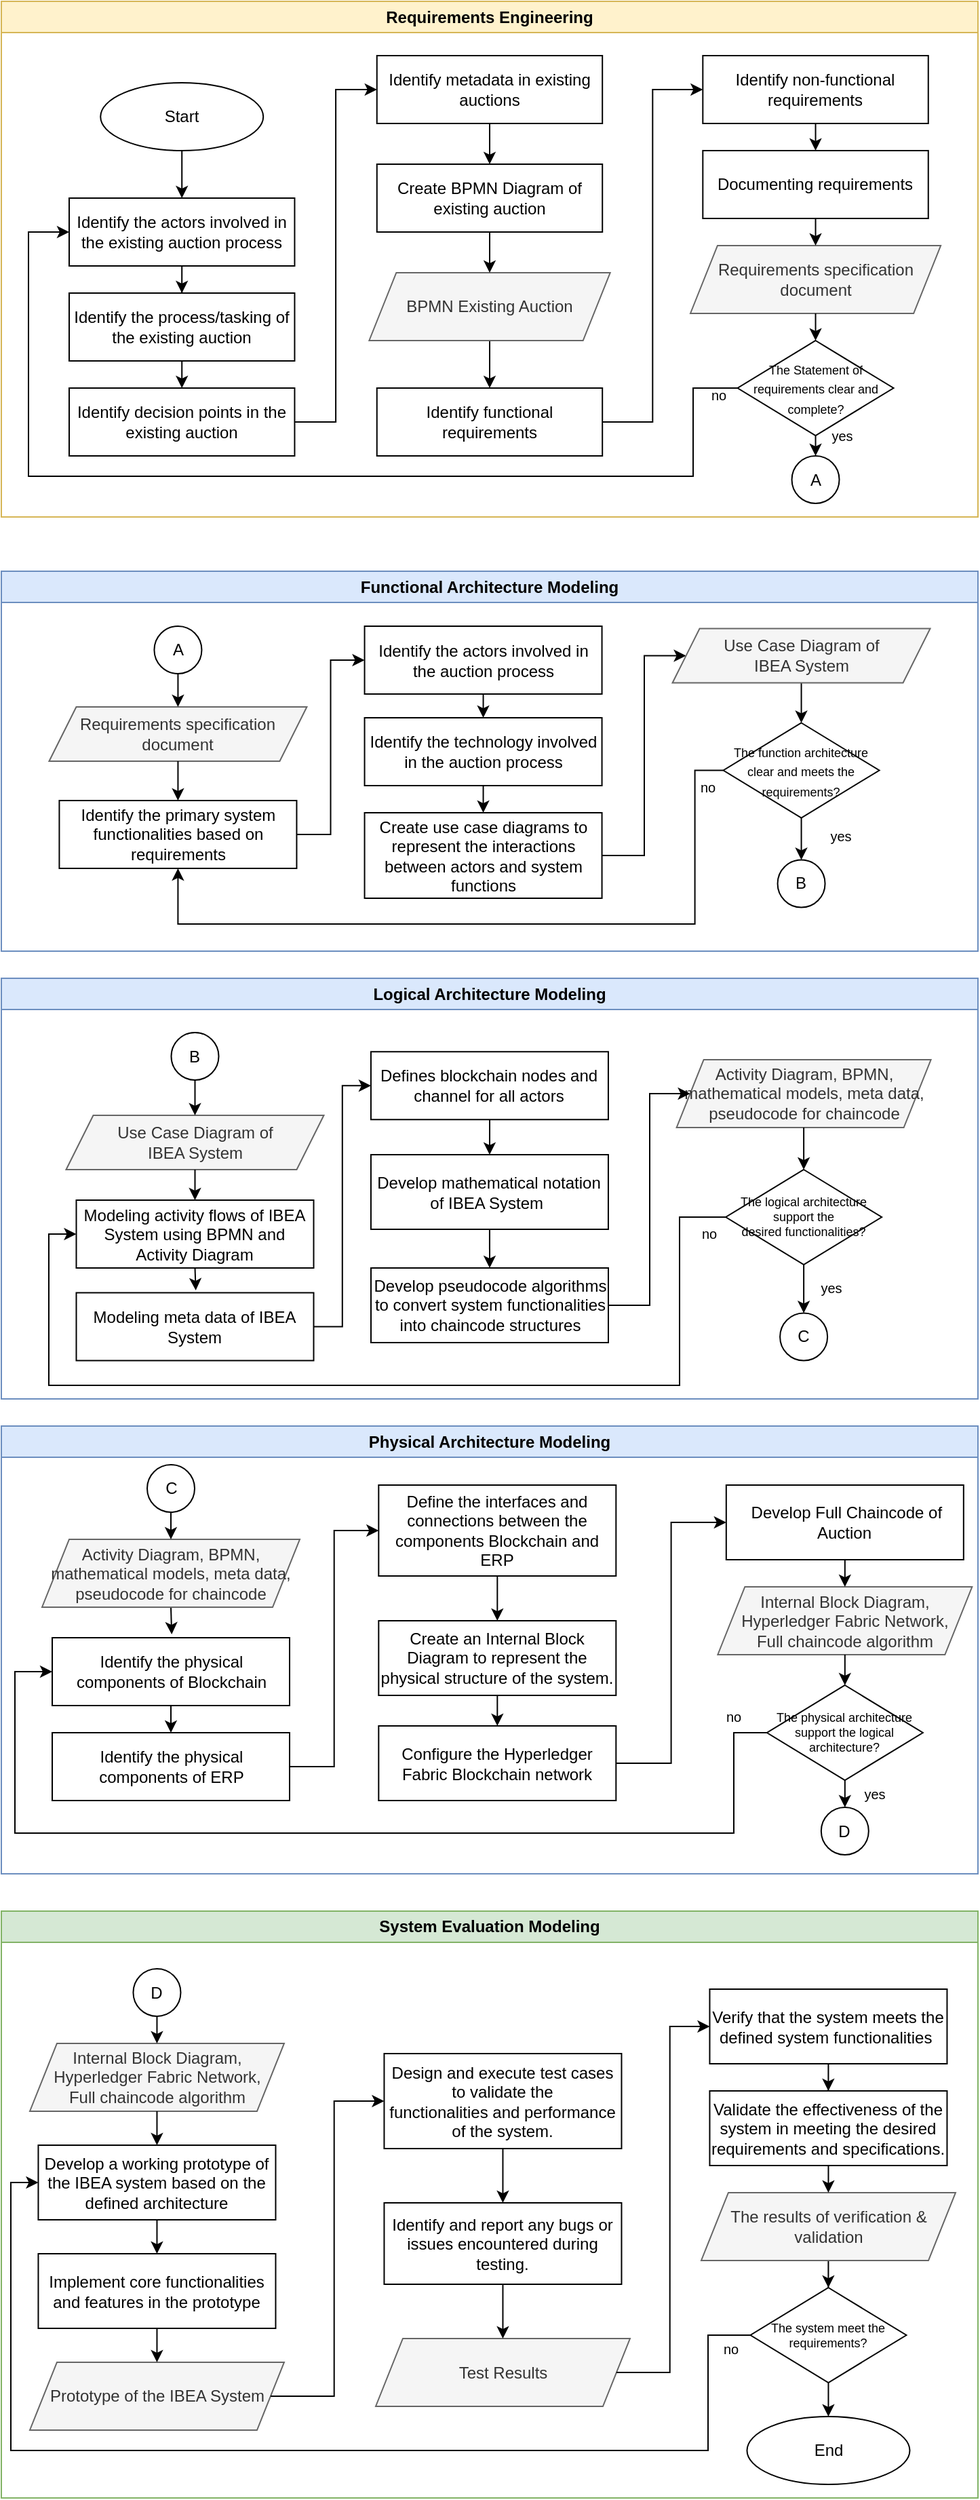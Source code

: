 <mxfile version="21.5.2" type="github">
  <diagram id="9HLhW9o5Pn7bnSsW2eLf" name="Page-1">
    <mxGraphModel dx="1235" dy="733" grid="1" gridSize="10" guides="1" tooltips="1" connect="1" arrows="1" fold="1" page="1" pageScale="1" pageWidth="850" pageHeight="1100" math="0" shadow="0">
      <root>
        <mxCell id="0" />
        <mxCell id="1" parent="0" />
        <mxCell id="Ch7uVPKcHcK4L7EG8idV-31" value="Functional Architecture Modeling" style="swimlane;whiteSpace=wrap;html=1;fillColor=#dae8fc;strokeColor=#6c8ebf;" parent="1" vertex="1">
          <mxGeometry x="330" y="500" width="720" height="280" as="geometry" />
        </mxCell>
        <mxCell id="Ch7uVPKcHcK4L7EG8idV-63" style="edgeStyle=elbowEdgeStyle;rounded=0;orthogonalLoop=1;jettySize=auto;html=1;exitX=1;exitY=0.5;exitDx=0;exitDy=0;entryX=0;entryY=0.5;entryDx=0;entryDy=0;" parent="Ch7uVPKcHcK4L7EG8idV-31" source="fIBdzFH7qDZZ9BTydfWF-40" target="fIBdzFH7qDZZ9BTydfWF-50" edge="1">
          <mxGeometry relative="1" as="geometry" />
        </mxCell>
        <mxCell id="fIBdzFH7qDZZ9BTydfWF-40" value="Create use case diagrams to represent the interactions between actors and system functions" style="rounded=0;whiteSpace=wrap;html=1;" parent="Ch7uVPKcHcK4L7EG8idV-31" vertex="1">
          <mxGeometry x="267.78" y="178" width="175" height="63" as="geometry" />
        </mxCell>
        <mxCell id="fIBdzFH7qDZZ9BTydfWF-42" value="A" style="ellipse;whiteSpace=wrap;html=1;aspect=fixed;" parent="Ch7uVPKcHcK4L7EG8idV-31" vertex="1">
          <mxGeometry x="112.72" y="40.5" width="35" height="35" as="geometry" />
        </mxCell>
        <mxCell id="fIBdzFH7qDZZ9BTydfWF-44" value="&lt;div&gt;Requirements specification document&lt;br&gt;&lt;/div&gt;" style="shape=parallelogram;perimeter=parallelogramPerimeter;whiteSpace=wrap;html=1;fixedSize=1;fillColor=#f5f5f5;fontColor=#333333;strokeColor=#666666;" parent="Ch7uVPKcHcK4L7EG8idV-31" vertex="1">
          <mxGeometry x="35.22" y="100" width="190" height="40" as="geometry" />
        </mxCell>
        <mxCell id="fIBdzFH7qDZZ9BTydfWF-41" style="edgeStyle=orthogonalEdgeStyle;rounded=0;orthogonalLoop=1;jettySize=auto;html=1;exitX=0.5;exitY=1;exitDx=0;exitDy=0;entryX=0.5;entryY=0;entryDx=0;entryDy=0;" parent="Ch7uVPKcHcK4L7EG8idV-31" source="fIBdzFH7qDZZ9BTydfWF-42" target="fIBdzFH7qDZZ9BTydfWF-44" edge="1">
          <mxGeometry relative="1" as="geometry" />
        </mxCell>
        <mxCell id="Ch7uVPKcHcK4L7EG8idV-59" style="edgeStyle=orthogonalEdgeStyle;rounded=0;orthogonalLoop=1;jettySize=auto;html=1;exitX=1;exitY=0.5;exitDx=0;exitDy=0;entryX=0;entryY=0.5;entryDx=0;entryDy=0;" parent="Ch7uVPKcHcK4L7EG8idV-31" source="fIBdzFH7qDZZ9BTydfWF-46" target="fIBdzFH7qDZZ9BTydfWF-61" edge="1">
          <mxGeometry relative="1" as="geometry" />
        </mxCell>
        <mxCell id="fIBdzFH7qDZZ9BTydfWF-46" value="Identify the primary system functionalities based on requirements" style="rounded=0;whiteSpace=wrap;html=1;" parent="Ch7uVPKcHcK4L7EG8idV-31" vertex="1">
          <mxGeometry x="42.72" y="169" width="175" height="50" as="geometry" />
        </mxCell>
        <mxCell id="fIBdzFH7qDZZ9BTydfWF-43" style="edgeStyle=orthogonalEdgeStyle;rounded=0;orthogonalLoop=1;jettySize=auto;html=1;exitX=0.5;exitY=1;exitDx=0;exitDy=0;entryX=0.5;entryY=0;entryDx=0;entryDy=0;" parent="Ch7uVPKcHcK4L7EG8idV-31" source="fIBdzFH7qDZZ9BTydfWF-44" target="fIBdzFH7qDZZ9BTydfWF-46" edge="1">
          <mxGeometry relative="1" as="geometry" />
        </mxCell>
        <mxCell id="Ch7uVPKcHcK4L7EG8idV-64" style="edgeStyle=orthogonalEdgeStyle;rounded=0;orthogonalLoop=1;jettySize=auto;html=1;exitX=0;exitY=0.5;exitDx=0;exitDy=0;entryX=0.5;entryY=1;entryDx=0;entryDy=0;" parent="Ch7uVPKcHcK4L7EG8idV-31" source="fIBdzFH7qDZZ9BTydfWF-48" target="fIBdzFH7qDZZ9BTydfWF-46" edge="1">
          <mxGeometry relative="1" as="geometry">
            <Array as="points">
              <mxPoint x="511.28" y="147" />
              <mxPoint x="511.28" y="260" />
              <mxPoint x="130.28" y="260" />
            </Array>
          </mxGeometry>
        </mxCell>
        <mxCell id="fIBdzFH7qDZZ9BTydfWF-48" value="&lt;font style=&quot;font-size: 9px;&quot;&gt;The function architecture&lt;br&gt;clear and meets the requirements?&lt;/font&gt;" style="rhombus;whiteSpace=wrap;html=1;" parent="Ch7uVPKcHcK4L7EG8idV-31" vertex="1">
          <mxGeometry x="532.28" y="111.75" width="115" height="70" as="geometry" />
        </mxCell>
        <mxCell id="fIBdzFH7qDZZ9BTydfWF-73" style="edgeStyle=orthogonalEdgeStyle;rounded=0;orthogonalLoop=1;jettySize=auto;html=1;exitX=0.5;exitY=1;exitDx=0;exitDy=0;entryX=0.5;entryY=0;entryDx=0;entryDy=0;" parent="Ch7uVPKcHcK4L7EG8idV-31" source="fIBdzFH7qDZZ9BTydfWF-50" target="fIBdzFH7qDZZ9BTydfWF-48" edge="1">
          <mxGeometry relative="1" as="geometry" />
        </mxCell>
        <mxCell id="fIBdzFH7qDZZ9BTydfWF-50" value="&lt;div&gt;Use Case Diagram of&lt;/div&gt;&lt;div&gt;IBEA System&lt;/div&gt;" style="shape=parallelogram;perimeter=parallelogramPerimeter;whiteSpace=wrap;html=1;fixedSize=1;fillColor=#f5f5f5;fontColor=#333333;strokeColor=#666666;" parent="Ch7uVPKcHcK4L7EG8idV-31" vertex="1">
          <mxGeometry x="494.78" y="42.25" width="190" height="40" as="geometry" />
        </mxCell>
        <mxCell id="fIBdzFH7qDZZ9BTydfWF-51" value="&lt;font style=&quot;font-size: 10px;&quot;&gt;yes&lt;/font&gt;" style="text;html=1;align=center;verticalAlign=middle;whiteSpace=wrap;rounded=0;" parent="Ch7uVPKcHcK4L7EG8idV-31" vertex="1">
          <mxGeometry x="607.28" y="185" width="23.5" height="20" as="geometry" />
        </mxCell>
        <mxCell id="fIBdzFH7qDZZ9BTydfWF-52" value="&lt;font style=&quot;font-size: 10px;&quot;&gt;no&lt;/font&gt;" style="text;html=1;align=center;verticalAlign=middle;whiteSpace=wrap;rounded=0;" parent="Ch7uVPKcHcK4L7EG8idV-31" vertex="1">
          <mxGeometry x="508.78" y="149" width="23.5" height="20" as="geometry" />
        </mxCell>
        <mxCell id="fIBdzFH7qDZZ9BTydfWF-61" value="Identify the actors involved in the auction process" style="rounded=0;whiteSpace=wrap;html=1;" parent="Ch7uVPKcHcK4L7EG8idV-31" vertex="1">
          <mxGeometry x="267.78" y="40.5" width="175" height="50" as="geometry" />
        </mxCell>
        <mxCell id="Ch7uVPKcHcK4L7EG8idV-60" style="edgeStyle=orthogonalEdgeStyle;rounded=0;orthogonalLoop=1;jettySize=auto;html=1;exitX=0.5;exitY=1;exitDx=0;exitDy=0;entryX=0.5;entryY=0;entryDx=0;entryDy=0;" parent="Ch7uVPKcHcK4L7EG8idV-31" source="fIBdzFH7qDZZ9BTydfWF-62" target="fIBdzFH7qDZZ9BTydfWF-40" edge="1">
          <mxGeometry relative="1" as="geometry" />
        </mxCell>
        <mxCell id="fIBdzFH7qDZZ9BTydfWF-62" value="Identify the technology involved in the auction process" style="rounded=0;whiteSpace=wrap;html=1;" parent="Ch7uVPKcHcK4L7EG8idV-31" vertex="1">
          <mxGeometry x="267.78" y="108" width="175" height="50" as="geometry" />
        </mxCell>
        <mxCell id="fIBdzFH7qDZZ9BTydfWF-69" style="edgeStyle=orthogonalEdgeStyle;rounded=0;orthogonalLoop=1;jettySize=auto;html=1;exitX=0.5;exitY=1;exitDx=0;exitDy=0;entryX=0.5;entryY=0;entryDx=0;entryDy=0;" parent="Ch7uVPKcHcK4L7EG8idV-31" source="fIBdzFH7qDZZ9BTydfWF-61" target="fIBdzFH7qDZZ9BTydfWF-62" edge="1">
          <mxGeometry relative="1" as="geometry" />
        </mxCell>
        <mxCell id="fIBdzFH7qDZZ9BTydfWF-104" value="B" style="ellipse;whiteSpace=wrap;html=1;aspect=fixed;" parent="Ch7uVPKcHcK4L7EG8idV-31" vertex="1">
          <mxGeometry x="572.28" y="212.75" width="35" height="35" as="geometry" />
        </mxCell>
        <mxCell id="fIBdzFH7qDZZ9BTydfWF-105" style="edgeStyle=orthogonalEdgeStyle;rounded=0;orthogonalLoop=1;jettySize=auto;html=1;exitX=0.5;exitY=1;exitDx=0;exitDy=0;entryX=0.5;entryY=0;entryDx=0;entryDy=0;" parent="Ch7uVPKcHcK4L7EG8idV-31" source="fIBdzFH7qDZZ9BTydfWF-48" target="fIBdzFH7qDZZ9BTydfWF-104" edge="1">
          <mxGeometry relative="1" as="geometry">
            <mxPoint x="590.203" y="202.0" as="targetPoint" />
          </mxGeometry>
        </mxCell>
        <mxCell id="Ch7uVPKcHcK4L7EG8idV-20" value="Requirements Engineering" style="swimlane;whiteSpace=wrap;html=1;fillColor=#fff2cc;strokeColor=#d6b656;" parent="1" vertex="1">
          <mxGeometry x="330" y="80" width="720" height="380" as="geometry" />
        </mxCell>
        <mxCell id="Ch7uVPKcHcK4L7EG8idV-159" style="edgeStyle=orthogonalEdgeStyle;rounded=0;orthogonalLoop=1;jettySize=auto;html=1;exitX=0.5;exitY=1;exitDx=0;exitDy=0;" parent="Ch7uVPKcHcK4L7EG8idV-20" source="Ch7uVPKcHcK4L7EG8idV-5" target="Ch7uVPKcHcK4L7EG8idV-7" edge="1">
          <mxGeometry relative="1" as="geometry" />
        </mxCell>
        <mxCell id="Ch7uVPKcHcK4L7EG8idV-5" value="Identify metadata in existing auctions" style="rounded=0;whiteSpace=wrap;html=1;labelBorderColor=none;" parent="Ch7uVPKcHcK4L7EG8idV-20" vertex="1">
          <mxGeometry x="276.88" y="40" width="166.22" height="50" as="geometry" />
        </mxCell>
        <mxCell id="Ch7uVPKcHcK4L7EG8idV-7" value="Create BPMN Diagram of existing auction" style="rounded=0;whiteSpace=wrap;html=1;labelBorderColor=none;" parent="Ch7uVPKcHcK4L7EG8idV-20" vertex="1">
          <mxGeometry x="276.89" y="120" width="166.22" height="50" as="geometry" />
        </mxCell>
        <mxCell id="Ch7uVPKcHcK4L7EG8idV-56" style="edgeStyle=orthogonalEdgeStyle;rounded=0;orthogonalLoop=1;jettySize=auto;html=1;exitX=0.5;exitY=1;exitDx=0;exitDy=0;entryX=0.5;entryY=0;entryDx=0;entryDy=0;" parent="Ch7uVPKcHcK4L7EG8idV-20" source="Ch7uVPKcHcK4L7EG8idV-8" target="Ch7uVPKcHcK4L7EG8idV-9" edge="1">
          <mxGeometry relative="1" as="geometry" />
        </mxCell>
        <mxCell id="Ch7uVPKcHcK4L7EG8idV-8" value="&lt;div&gt;BPMN Existing Auction&lt;/div&gt;" style="shape=parallelogram;perimeter=parallelogramPerimeter;whiteSpace=wrap;html=1;fixedSize=1;fillColor=#f5f5f5;fontColor=#333333;strokeColor=#666666;" parent="Ch7uVPKcHcK4L7EG8idV-20" vertex="1">
          <mxGeometry x="271.16" y="200" width="177.69" height="50" as="geometry" />
        </mxCell>
        <mxCell id="Ch7uVPKcHcK4L7EG8idV-25" style="edgeStyle=orthogonalEdgeStyle;rounded=0;orthogonalLoop=1;jettySize=auto;html=1;exitX=0.5;exitY=1;exitDx=0;exitDy=0;entryX=0.5;entryY=0;entryDx=0;entryDy=0;" parent="Ch7uVPKcHcK4L7EG8idV-20" source="Ch7uVPKcHcK4L7EG8idV-7" target="Ch7uVPKcHcK4L7EG8idV-8" edge="1">
          <mxGeometry relative="1" as="geometry" />
        </mxCell>
        <mxCell id="Ch7uVPKcHcK4L7EG8idV-69" style="edgeStyle=orthogonalEdgeStyle;rounded=0;orthogonalLoop=1;jettySize=auto;html=1;exitX=1;exitY=0.5;exitDx=0;exitDy=0;entryX=0;entryY=0.5;entryDx=0;entryDy=0;" parent="Ch7uVPKcHcK4L7EG8idV-20" source="Ch7uVPKcHcK4L7EG8idV-9" target="Ch7uVPKcHcK4L7EG8idV-10" edge="1">
          <mxGeometry relative="1" as="geometry" />
        </mxCell>
        <mxCell id="Ch7uVPKcHcK4L7EG8idV-9" value="Identify functional requirements" style="rounded=0;whiteSpace=wrap;html=1;labelBorderColor=none;" parent="Ch7uVPKcHcK4L7EG8idV-20" vertex="1">
          <mxGeometry x="276.88" y="285" width="166.22" height="50" as="geometry" />
        </mxCell>
        <mxCell id="Ch7uVPKcHcK4L7EG8idV-70" style="edgeStyle=orthogonalEdgeStyle;rounded=0;orthogonalLoop=1;jettySize=auto;html=1;exitX=0.5;exitY=1;exitDx=0;exitDy=0;entryX=0.5;entryY=0;entryDx=0;entryDy=0;" parent="Ch7uVPKcHcK4L7EG8idV-20" source="Ch7uVPKcHcK4L7EG8idV-10" target="Ch7uVPKcHcK4L7EG8idV-12" edge="1">
          <mxGeometry relative="1" as="geometry" />
        </mxCell>
        <mxCell id="Ch7uVPKcHcK4L7EG8idV-10" value="Identify non-functional requirements" style="rounded=0;whiteSpace=wrap;html=1;labelBorderColor=none;" parent="Ch7uVPKcHcK4L7EG8idV-20" vertex="1">
          <mxGeometry x="517.16" y="40" width="166.22" height="50" as="geometry" />
        </mxCell>
        <mxCell id="Ch7uVPKcHcK4L7EG8idV-12" value="Documenting requirements" style="rounded=0;whiteSpace=wrap;html=1;labelBorderColor=none;" parent="Ch7uVPKcHcK4L7EG8idV-20" vertex="1">
          <mxGeometry x="517.16" y="110" width="166.22" height="50" as="geometry" />
        </mxCell>
        <mxCell id="Ch7uVPKcHcK4L7EG8idV-16" value="A" style="ellipse;whiteSpace=wrap;html=1;aspect=fixed;rotation=0;" parent="Ch7uVPKcHcK4L7EG8idV-20" vertex="1">
          <mxGeometry x="582.77" y="335" width="35" height="35" as="geometry" />
        </mxCell>
        <mxCell id="Ch7uVPKcHcK4L7EG8idV-15" value="&lt;font style=&quot;font-size: 9px;&quot;&gt;The Statement of requirements clear and complete?&lt;/font&gt;" style="rhombus;whiteSpace=wrap;html=1;" parent="Ch7uVPKcHcK4L7EG8idV-20" vertex="1">
          <mxGeometry x="542.77" y="250" width="115" height="70" as="geometry" />
        </mxCell>
        <mxCell id="Ch7uVPKcHcK4L7EG8idV-14" style="edgeStyle=orthogonalEdgeStyle;rounded=0;orthogonalLoop=1;jettySize=auto;html=1;exitX=0.5;exitY=1;exitDx=0;exitDy=0;entryX=0.5;entryY=0;entryDx=0;entryDy=0;" parent="Ch7uVPKcHcK4L7EG8idV-20" source="Ch7uVPKcHcK4L7EG8idV-15" target="Ch7uVPKcHcK4L7EG8idV-16" edge="1">
          <mxGeometry relative="1" as="geometry" />
        </mxCell>
        <mxCell id="Ch7uVPKcHcK4L7EG8idV-11" value="Requirements specification document" style="shape=parallelogram;perimeter=parallelogramPerimeter;whiteSpace=wrap;html=1;fixedSize=1;fillColor=#f5f5f5;fontColor=#333333;strokeColor=#666666;" parent="Ch7uVPKcHcK4L7EG8idV-20" vertex="1">
          <mxGeometry x="507.98" y="180" width="184.58" height="50" as="geometry" />
        </mxCell>
        <mxCell id="Ch7uVPKcHcK4L7EG8idV-19" style="edgeStyle=orthogonalEdgeStyle;rounded=0;orthogonalLoop=1;jettySize=auto;html=1;exitX=0.5;exitY=1;exitDx=0;exitDy=0;entryX=0.5;entryY=0;entryDx=0;entryDy=0;" parent="Ch7uVPKcHcK4L7EG8idV-20" source="Ch7uVPKcHcK4L7EG8idV-11" target="Ch7uVPKcHcK4L7EG8idV-15" edge="1">
          <mxGeometry relative="1" as="geometry" />
        </mxCell>
        <mxCell id="Ch7uVPKcHcK4L7EG8idV-54" style="edgeStyle=orthogonalEdgeStyle;rounded=0;orthogonalLoop=1;jettySize=auto;html=1;exitX=0.5;exitY=1;exitDx=0;exitDy=0;entryX=0.5;entryY=0;entryDx=0;entryDy=0;" parent="Ch7uVPKcHcK4L7EG8idV-20" source="Ch7uVPKcHcK4L7EG8idV-12" target="Ch7uVPKcHcK4L7EG8idV-11" edge="1">
          <mxGeometry relative="1" as="geometry" />
        </mxCell>
        <mxCell id="Ch7uVPKcHcK4L7EG8idV-18" value="&lt;font style=&quot;font-size: 10px;&quot;&gt;no&lt;/font&gt;" style="text;html=1;align=center;verticalAlign=middle;whiteSpace=wrap;rounded=0;" parent="Ch7uVPKcHcK4L7EG8idV-20" vertex="1">
          <mxGeometry x="517.16" y="280" width="23.5" height="20" as="geometry" />
        </mxCell>
        <mxCell id="Ch7uVPKcHcK4L7EG8idV-17" value="&lt;font style=&quot;font-size: 10px;&quot;&gt;yes&lt;/font&gt;" style="text;html=1;align=center;verticalAlign=middle;whiteSpace=wrap;rounded=0;" parent="Ch7uVPKcHcK4L7EG8idV-20" vertex="1">
          <mxGeometry x="608.01" y="310" width="23.5" height="20" as="geometry" />
        </mxCell>
        <mxCell id="Ch7uVPKcHcK4L7EG8idV-2" value="Identify the actors involved in the existing auction process" style="rounded=0;whiteSpace=wrap;html=1;labelBorderColor=none;" parent="Ch7uVPKcHcK4L7EG8idV-20" vertex="1">
          <mxGeometry x="50" y="145" width="166.22" height="50" as="geometry" />
        </mxCell>
        <mxCell id="Ch7uVPKcHcK4L7EG8idV-30" style="edgeStyle=orthogonalEdgeStyle;rounded=0;orthogonalLoop=1;jettySize=auto;html=1;exitX=0;exitY=0.5;exitDx=0;exitDy=0;entryX=0;entryY=0.5;entryDx=0;entryDy=0;" parent="Ch7uVPKcHcK4L7EG8idV-20" source="Ch7uVPKcHcK4L7EG8idV-15" target="Ch7uVPKcHcK4L7EG8idV-2" edge="1">
          <mxGeometry relative="1" as="geometry">
            <Array as="points">
              <mxPoint x="510" y="285" />
              <mxPoint x="510" y="350" />
              <mxPoint x="20" y="350" />
              <mxPoint x="20" y="170" />
            </Array>
          </mxGeometry>
        </mxCell>
        <mxCell id="Ch7uVPKcHcK4L7EG8idV-3" value="Identify the process/tasking of the existing auction" style="rounded=0;whiteSpace=wrap;html=1;labelBorderColor=none;" parent="Ch7uVPKcHcK4L7EG8idV-20" vertex="1">
          <mxGeometry x="50" y="215" width="166.22" height="50" as="geometry" />
        </mxCell>
        <mxCell id="Ch7uVPKcHcK4L7EG8idV-21" style="edgeStyle=orthogonalEdgeStyle;rounded=0;orthogonalLoop=1;jettySize=auto;html=1;exitX=0.5;exitY=1;exitDx=0;exitDy=0;" parent="Ch7uVPKcHcK4L7EG8idV-20" source="Ch7uVPKcHcK4L7EG8idV-2" target="Ch7uVPKcHcK4L7EG8idV-3" edge="1">
          <mxGeometry relative="1" as="geometry" />
        </mxCell>
        <mxCell id="Ch7uVPKcHcK4L7EG8idV-71" style="edgeStyle=orthogonalEdgeStyle;rounded=0;orthogonalLoop=1;jettySize=auto;html=1;exitX=1;exitY=0.5;exitDx=0;exitDy=0;entryX=0;entryY=0.5;entryDx=0;entryDy=0;" parent="Ch7uVPKcHcK4L7EG8idV-20" source="Ch7uVPKcHcK4L7EG8idV-4" target="Ch7uVPKcHcK4L7EG8idV-5" edge="1">
          <mxGeometry relative="1" as="geometry" />
        </mxCell>
        <mxCell id="Ch7uVPKcHcK4L7EG8idV-4" value="Identify decision points in the existing auction" style="rounded=0;whiteSpace=wrap;html=1;labelBorderColor=none;" parent="Ch7uVPKcHcK4L7EG8idV-20" vertex="1">
          <mxGeometry x="50" y="285" width="166.22" height="50" as="geometry" />
        </mxCell>
        <mxCell id="Ch7uVPKcHcK4L7EG8idV-22" style="edgeStyle=orthogonalEdgeStyle;rounded=0;orthogonalLoop=1;jettySize=auto;html=1;exitX=0.5;exitY=1;exitDx=0;exitDy=0;entryX=0.5;entryY=0;entryDx=0;entryDy=0;" parent="Ch7uVPKcHcK4L7EG8idV-20" source="Ch7uVPKcHcK4L7EG8idV-3" target="Ch7uVPKcHcK4L7EG8idV-4" edge="1">
          <mxGeometry relative="1" as="geometry" />
        </mxCell>
        <mxCell id="Ch7uVPKcHcK4L7EG8idV-66" style="edgeStyle=orthogonalEdgeStyle;rounded=0;orthogonalLoop=1;jettySize=auto;html=1;exitX=0.5;exitY=1;exitDx=0;exitDy=0;entryX=0.5;entryY=0;entryDx=0;entryDy=0;" parent="Ch7uVPKcHcK4L7EG8idV-20" source="Ch7uVPKcHcK4L7EG8idV-1" target="Ch7uVPKcHcK4L7EG8idV-2" edge="1">
          <mxGeometry relative="1" as="geometry" />
        </mxCell>
        <mxCell id="Ch7uVPKcHcK4L7EG8idV-1" value="Start" style="ellipse;whiteSpace=wrap;html=1;" parent="Ch7uVPKcHcK4L7EG8idV-20" vertex="1">
          <mxGeometry x="73.11" y="60" width="120" height="50" as="geometry" />
        </mxCell>
        <mxCell id="Ch7uVPKcHcK4L7EG8idV-143" value="Logical Architecture Modeling" style="swimlane;whiteSpace=wrap;html=1;fillColor=#dae8fc;strokeColor=#6c8ebf;" parent="1" vertex="1">
          <mxGeometry x="330" y="800" width="720" height="310" as="geometry">
            <mxRectangle x="330" y="800" width="210" height="30" as="alternateBounds" />
          </mxGeometry>
        </mxCell>
        <mxCell id="fIBdzFH7qDZZ9BTydfWF-77" value="Activity Diagram, BPMN, mathematical models, meta data,&lt;br&gt;pseudocode for chaincode" style="shape=parallelogram;perimeter=parallelogramPerimeter;whiteSpace=wrap;html=1;fixedSize=1;fillColor=#f5f5f5;fontColor=#333333;strokeColor=#666666;" parent="Ch7uVPKcHcK4L7EG8idV-143" vertex="1">
          <mxGeometry x="497.81" y="60.0" width="187.5" height="50" as="geometry" />
        </mxCell>
        <mxCell id="fIBdzFH7qDZZ9BTydfWF-79" value="&lt;div style=&quot;border-color: var(--border-color);&quot;&gt;Use Case Diagram of&lt;/div&gt;&lt;div style=&quot;border-color: var(--border-color);&quot;&gt;IBEA System&lt;/div&gt;" style="shape=parallelogram;perimeter=parallelogramPerimeter;whiteSpace=wrap;html=1;fixedSize=1;fillColor=#f5f5f5;fontColor=#333333;strokeColor=#666666;" parent="Ch7uVPKcHcK4L7EG8idV-143" vertex="1">
          <mxGeometry x="47.75" y="101.0" width="190" height="40" as="geometry" />
        </mxCell>
        <mxCell id="fIBdzFH7qDZZ9BTydfWF-109" style="edgeStyle=orthogonalEdgeStyle;rounded=0;orthogonalLoop=1;jettySize=auto;html=1;exitX=0.5;exitY=1;exitDx=0;exitDy=0;" parent="Ch7uVPKcHcK4L7EG8idV-143" source="fIBdzFH7qDZZ9BTydfWF-81" edge="1">
          <mxGeometry relative="1" as="geometry">
            <mxPoint x="143.338" y="230.0" as="targetPoint" />
          </mxGeometry>
        </mxCell>
        <mxCell id="fIBdzFH7qDZZ9BTydfWF-81" value="Modeling activity flows of IBEA System using BPMN and Activity Diagram" style="rounded=0;whiteSpace=wrap;html=1;" parent="Ch7uVPKcHcK4L7EG8idV-143" vertex="1">
          <mxGeometry x="55.25" y="163.5" width="175" height="50" as="geometry" />
        </mxCell>
        <mxCell id="fIBdzFH7qDZZ9BTydfWF-78" style="edgeStyle=orthogonalEdgeStyle;rounded=0;orthogonalLoop=1;jettySize=auto;html=1;exitX=0.5;exitY=1;exitDx=0;exitDy=0;entryX=0.5;entryY=0;entryDx=0;entryDy=0;" parent="Ch7uVPKcHcK4L7EG8idV-143" source="fIBdzFH7qDZZ9BTydfWF-79" target="fIBdzFH7qDZZ9BTydfWF-81" edge="1">
          <mxGeometry relative="1" as="geometry">
            <mxPoint x="143.338" y="161.0" as="targetPoint" />
          </mxGeometry>
        </mxCell>
        <mxCell id="fIBdzFH7qDZZ9BTydfWF-83" value="Develop mathematical notation of IBEA System&amp;nbsp;" style="rounded=0;whiteSpace=wrap;html=1;" parent="Ch7uVPKcHcK4L7EG8idV-143" vertex="1">
          <mxGeometry x="272.47" y="130.0" width="175" height="55" as="geometry" />
        </mxCell>
        <mxCell id="fIBdzFH7qDZZ9BTydfWF-113" style="edgeStyle=orthogonalEdgeStyle;rounded=0;orthogonalLoop=1;jettySize=auto;html=1;exitX=1;exitY=0.5;exitDx=0;exitDy=0;entryX=0;entryY=0.5;entryDx=0;entryDy=0;" parent="Ch7uVPKcHcK4L7EG8idV-143" source="fIBdzFH7qDZZ9BTydfWF-85" target="fIBdzFH7qDZZ9BTydfWF-77" edge="1">
          <mxGeometry relative="1" as="geometry">
            <Array as="points">
              <mxPoint x="478" y="241" />
              <mxPoint x="478" y="85" />
            </Array>
          </mxGeometry>
        </mxCell>
        <mxCell id="fIBdzFH7qDZZ9BTydfWF-85" value="Develop pseudocode algorithms to convert system&amp;nbsp;functionalities into chaincode structures" style="rounded=0;whiteSpace=wrap;html=1;" parent="Ch7uVPKcHcK4L7EG8idV-143" vertex="1">
          <mxGeometry x="272.5" y="213.5" width="175" height="55" as="geometry" />
        </mxCell>
        <mxCell id="fIBdzFH7qDZZ9BTydfWF-112" style="edgeStyle=orthogonalEdgeStyle;rounded=0;orthogonalLoop=1;jettySize=auto;html=1;exitX=0.5;exitY=1;exitDx=0;exitDy=0;entryX=0.5;entryY=0;entryDx=0;entryDy=0;" parent="Ch7uVPKcHcK4L7EG8idV-143" source="fIBdzFH7qDZZ9BTydfWF-83" target="fIBdzFH7qDZZ9BTydfWF-85" edge="1">
          <mxGeometry relative="1" as="geometry" />
        </mxCell>
        <mxCell id="fIBdzFH7qDZZ9BTydfWF-103" style="edgeStyle=orthogonalEdgeStyle;rounded=0;orthogonalLoop=1;jettySize=auto;html=1;exitX=0;exitY=0.5;exitDx=0;exitDy=0;entryX=0;entryY=0.5;entryDx=0;entryDy=0;" parent="Ch7uVPKcHcK4L7EG8idV-143" source="fIBdzFH7qDZZ9BTydfWF-86" target="fIBdzFH7qDZZ9BTydfWF-81" edge="1">
          <mxGeometry relative="1" as="geometry">
            <Array as="points">
              <mxPoint x="500" y="176" />
              <mxPoint x="500" y="300" />
              <mxPoint x="35" y="300" />
              <mxPoint x="35" y="189" />
            </Array>
          </mxGeometry>
        </mxCell>
        <mxCell id="fIBdzFH7qDZZ9BTydfWF-86" value="The logical architecture support the desired&amp;nbsp;functionalities?" style="rhombus;whiteSpace=wrap;html=1;fontSize=9;" parent="Ch7uVPKcHcK4L7EG8idV-143" vertex="1">
          <mxGeometry x="534.06" y="141.0" width="115" height="70" as="geometry" />
        </mxCell>
        <mxCell id="fIBdzFH7qDZZ9BTydfWF-76" style="edgeStyle=orthogonalEdgeStyle;rounded=0;orthogonalLoop=1;jettySize=auto;html=1;exitX=0.5;exitY=1;exitDx=0;exitDy=0;entryX=0.5;entryY=0;entryDx=0;entryDy=0;" parent="Ch7uVPKcHcK4L7EG8idV-143" source="fIBdzFH7qDZZ9BTydfWF-77" target="fIBdzFH7qDZZ9BTydfWF-86" edge="1">
          <mxGeometry relative="1" as="geometry" />
        </mxCell>
        <mxCell id="fIBdzFH7qDZZ9BTydfWF-87" value="&lt;font style=&quot;font-size: 10px;&quot;&gt;yes&lt;/font&gt;" style="text;html=1;align=center;verticalAlign=middle;whiteSpace=wrap;rounded=0;" parent="Ch7uVPKcHcK4L7EG8idV-143" vertex="1">
          <mxGeometry x="600" y="218.38" width="23.5" height="20" as="geometry" />
        </mxCell>
        <mxCell id="fIBdzFH7qDZZ9BTydfWF-88" value="&lt;font style=&quot;font-size: 10px;&quot;&gt;no&lt;/font&gt;" style="text;html=1;align=center;verticalAlign=middle;whiteSpace=wrap;rounded=0;" parent="Ch7uVPKcHcK4L7EG8idV-143" vertex="1">
          <mxGeometry x="510.0" y="177.63" width="23.5" height="20" as="geometry" />
        </mxCell>
        <mxCell id="fIBdzFH7qDZZ9BTydfWF-90" value="Modeling meta data of IBEA System" style="rounded=0;whiteSpace=wrap;html=1;" parent="Ch7uVPKcHcK4L7EG8idV-143" vertex="1">
          <mxGeometry x="55.25" y="231.75" width="175" height="50" as="geometry" />
        </mxCell>
        <mxCell id="fIBdzFH7qDZZ9BTydfWF-116" style="edgeStyle=orthogonalEdgeStyle;rounded=0;orthogonalLoop=1;jettySize=auto;html=1;entryX=0.5;entryY=0;entryDx=0;entryDy=0;" parent="Ch7uVPKcHcK4L7EG8idV-143" source="fIBdzFH7qDZZ9BTydfWF-91" target="fIBdzFH7qDZZ9BTydfWF-83" edge="1">
          <mxGeometry relative="1" as="geometry" />
        </mxCell>
        <mxCell id="fIBdzFH7qDZZ9BTydfWF-91" value="Defines blockchain nodes and channel for all actors" style="rounded=0;whiteSpace=wrap;html=1;" parent="Ch7uVPKcHcK4L7EG8idV-143" vertex="1">
          <mxGeometry x="272.47" y="54.13" width="175" height="50" as="geometry" />
        </mxCell>
        <mxCell id="fIBdzFH7qDZZ9BTydfWF-110" style="edgeStyle=orthogonalEdgeStyle;rounded=0;orthogonalLoop=1;jettySize=auto;html=1;exitX=1;exitY=0.5;exitDx=0;exitDy=0;entryX=0;entryY=0.5;entryDx=0;entryDy=0;" parent="Ch7uVPKcHcK4L7EG8idV-143" source="fIBdzFH7qDZZ9BTydfWF-90" target="fIBdzFH7qDZZ9BTydfWF-91" edge="1">
          <mxGeometry relative="1" as="geometry" />
        </mxCell>
        <mxCell id="fIBdzFH7qDZZ9BTydfWF-100" value="C" style="ellipse;whiteSpace=wrap;html=1;aspect=fixed;" parent="Ch7uVPKcHcK4L7EG8idV-143" vertex="1">
          <mxGeometry x="574.06" y="246.75" width="35" height="35" as="geometry" />
        </mxCell>
        <mxCell id="fIBdzFH7qDZZ9BTydfWF-101" style="edgeStyle=orthogonalEdgeStyle;rounded=0;orthogonalLoop=1;jettySize=auto;html=1;exitX=0.5;exitY=1;exitDx=0;exitDy=0;entryX=0.5;entryY=0;entryDx=0;entryDy=0;" parent="Ch7uVPKcHcK4L7EG8idV-143" source="fIBdzFH7qDZZ9BTydfWF-86" target="fIBdzFH7qDZZ9BTydfWF-100" edge="1">
          <mxGeometry relative="1" as="geometry" />
        </mxCell>
        <mxCell id="fIBdzFH7qDZZ9BTydfWF-108" style="edgeStyle=orthogonalEdgeStyle;rounded=0;orthogonalLoop=1;jettySize=auto;html=1;exitX=0.5;exitY=1;exitDx=0;exitDy=0;entryX=0.5;entryY=0;entryDx=0;entryDy=0;" parent="Ch7uVPKcHcK4L7EG8idV-143" source="fIBdzFH7qDZZ9BTydfWF-106" target="fIBdzFH7qDZZ9BTydfWF-79" edge="1">
          <mxGeometry relative="1" as="geometry" />
        </mxCell>
        <mxCell id="fIBdzFH7qDZZ9BTydfWF-106" value="B" style="ellipse;whiteSpace=wrap;html=1;aspect=fixed;" parent="Ch7uVPKcHcK4L7EG8idV-143" vertex="1">
          <mxGeometry x="125.25" y="40.0" width="35" height="35" as="geometry" />
        </mxCell>
        <mxCell id="Ch7uVPKcHcK4L7EG8idV-147" value="Physical Architecture Modeling" style="swimlane;whiteSpace=wrap;html=1;fillColor=#dae8fc;strokeColor=#6c8ebf;" parent="1" vertex="1">
          <mxGeometry x="330" y="1130" width="720" height="330" as="geometry" />
        </mxCell>
        <mxCell id="hCjjelzhOeql4R-USYPA-57" value="Internal Block Diagram, Hyperledger Fabric Network,&lt;br&gt;Full chaincode algorithm" style="shape=parallelogram;perimeter=parallelogramPerimeter;whiteSpace=wrap;html=1;fixedSize=1;fillColor=#f5f5f5;fontColor=#333333;strokeColor=#666666;" parent="Ch7uVPKcHcK4L7EG8idV-147" vertex="1">
          <mxGeometry x="528.16" y="118.5" width="187.5" height="50" as="geometry" />
        </mxCell>
        <mxCell id="hCjjelzhOeql4R-USYPA-58" style="edgeStyle=orthogonalEdgeStyle;rounded=0;orthogonalLoop=1;jettySize=auto;html=1;exitX=0.5;exitY=1;exitDx=0;exitDy=0;" parent="Ch7uVPKcHcK4L7EG8idV-147" source="hCjjelzhOeql4R-USYPA-59" edge="1">
          <mxGeometry relative="1" as="geometry">
            <mxPoint x="125.588" y="153.5" as="targetPoint" />
          </mxGeometry>
        </mxCell>
        <mxCell id="hCjjelzhOeql4R-USYPA-59" value="Activity Diagram, BPMN, mathematical models, meta data,&lt;br style=&quot;border-color: var(--border-color);&quot;&gt;pseudocode for chaincode" style="shape=parallelogram;perimeter=parallelogramPerimeter;whiteSpace=wrap;html=1;fixedSize=1;fillColor=#f5f5f5;fontColor=#333333;strokeColor=#666666;" parent="Ch7uVPKcHcK4L7EG8idV-147" vertex="1">
          <mxGeometry x="30.0" y="83.5" width="190" height="50" as="geometry" />
        </mxCell>
        <mxCell id="hCjjelzhOeql4R-USYPA-61" value="Identify the physical components of Blockchain" style="rounded=0;whiteSpace=wrap;html=1;" parent="Ch7uVPKcHcK4L7EG8idV-147" vertex="1">
          <mxGeometry x="37.5" y="156" width="175" height="50" as="geometry" />
        </mxCell>
        <mxCell id="hCjjelzhOeql4R-USYPA-63" value="Define the interfaces and connections between the components Blockchain and ERP" style="rounded=0;whiteSpace=wrap;html=1;" parent="Ch7uVPKcHcK4L7EG8idV-147" vertex="1">
          <mxGeometry x="278.16" y="43.5" width="175" height="67" as="geometry" />
        </mxCell>
        <mxCell id="hCjjelzhOeql4R-USYPA-65" value="Create an Internal Block Diagram to represent the physical structure of the system." style="rounded=0;whiteSpace=wrap;html=1;" parent="Ch7uVPKcHcK4L7EG8idV-147" vertex="1">
          <mxGeometry x="278.16" y="143.5" width="175" height="55" as="geometry" />
        </mxCell>
        <mxCell id="Ch7uVPKcHcK4L7EG8idV-153" style="edgeStyle=orthogonalEdgeStyle;rounded=0;orthogonalLoop=1;jettySize=auto;html=1;exitX=0.5;exitY=1;exitDx=0;exitDy=0;entryX=0.5;entryY=0;entryDx=0;entryDy=0;" parent="Ch7uVPKcHcK4L7EG8idV-147" source="hCjjelzhOeql4R-USYPA-63" target="hCjjelzhOeql4R-USYPA-65" edge="1">
          <mxGeometry relative="1" as="geometry" />
        </mxCell>
        <mxCell id="Ch7uVPKcHcK4L7EG8idV-160" style="edgeStyle=orthogonalEdgeStyle;rounded=0;orthogonalLoop=1;jettySize=auto;html=1;exitX=0;exitY=0.5;exitDx=0;exitDy=0;entryX=0;entryY=0.5;entryDx=0;entryDy=0;" parent="Ch7uVPKcHcK4L7EG8idV-147" source="hCjjelzhOeql4R-USYPA-67" target="hCjjelzhOeql4R-USYPA-61" edge="1">
          <mxGeometry relative="1" as="geometry">
            <Array as="points">
              <mxPoint x="540" y="226" />
              <mxPoint x="540" y="300" />
              <mxPoint x="10" y="300" />
              <mxPoint x="10" y="181" />
            </Array>
          </mxGeometry>
        </mxCell>
        <mxCell id="hCjjelzhOeql4R-USYPA-67" value="The physical architecture support the logical architecture?" style="rhombus;whiteSpace=wrap;html=1;fontSize=9;" parent="Ch7uVPKcHcK4L7EG8idV-147" vertex="1">
          <mxGeometry x="564.41" y="191" width="115" height="70" as="geometry" />
        </mxCell>
        <mxCell id="Ch7uVPKcHcK4L7EG8idV-156" style="edgeStyle=orthogonalEdgeStyle;rounded=0;orthogonalLoop=1;jettySize=auto;html=1;exitX=0.5;exitY=1;exitDx=0;exitDy=0;entryX=0.5;entryY=0;entryDx=0;entryDy=0;" parent="Ch7uVPKcHcK4L7EG8idV-147" source="hCjjelzhOeql4R-USYPA-57" target="hCjjelzhOeql4R-USYPA-67" edge="1">
          <mxGeometry relative="1" as="geometry" />
        </mxCell>
        <mxCell id="hCjjelzhOeql4R-USYPA-68" value="Configure the Hyperledger Fabric Blockchain network" style="rounded=0;whiteSpace=wrap;html=1;" parent="Ch7uVPKcHcK4L7EG8idV-147" vertex="1">
          <mxGeometry x="278.16" y="221" width="175" height="55" as="geometry" />
        </mxCell>
        <mxCell id="fIBdzFH7qDZZ9BTydfWF-32" style="edgeStyle=orthogonalEdgeStyle;rounded=0;orthogonalLoop=1;jettySize=auto;html=1;exitX=0.5;exitY=1;exitDx=0;exitDy=0;entryX=0.5;entryY=0;entryDx=0;entryDy=0;" parent="Ch7uVPKcHcK4L7EG8idV-147" source="hCjjelzhOeql4R-USYPA-65" target="hCjjelzhOeql4R-USYPA-68" edge="1">
          <mxGeometry relative="1" as="geometry" />
        </mxCell>
        <mxCell id="hCjjelzhOeql4R-USYPA-73" value="D" style="ellipse;whiteSpace=wrap;html=1;aspect=fixed;" parent="Ch7uVPKcHcK4L7EG8idV-147" vertex="1">
          <mxGeometry x="604.41" y="281" width="35" height="35" as="geometry" />
        </mxCell>
        <mxCell id="Ch7uVPKcHcK4L7EG8idV-150" style="edgeStyle=orthogonalEdgeStyle;rounded=0;orthogonalLoop=1;jettySize=auto;html=1;exitX=0.5;exitY=1;exitDx=0;exitDy=0;entryX=0.5;entryY=0;entryDx=0;entryDy=0;" parent="Ch7uVPKcHcK4L7EG8idV-147" source="hCjjelzhOeql4R-USYPA-67" target="hCjjelzhOeql4R-USYPA-73" edge="1">
          <mxGeometry relative="1" as="geometry" />
        </mxCell>
        <mxCell id="hCjjelzhOeql4R-USYPA-118" value="&lt;font style=&quot;font-size: 10px;&quot;&gt;yes&lt;/font&gt;" style="text;html=1;align=center;verticalAlign=middle;whiteSpace=wrap;rounded=0;" parent="Ch7uVPKcHcK4L7EG8idV-147" vertex="1">
          <mxGeometry x="631.82" y="261" width="23.5" height="20" as="geometry" />
        </mxCell>
        <mxCell id="hCjjelzhOeql4R-USYPA-119" value="&lt;font style=&quot;font-size: 10px;&quot;&gt;no&lt;/font&gt;" style="text;html=1;align=center;verticalAlign=middle;whiteSpace=wrap;rounded=0;" parent="Ch7uVPKcHcK4L7EG8idV-147" vertex="1">
          <mxGeometry x="528.16" y="204" width="23.5" height="20" as="geometry" />
        </mxCell>
        <mxCell id="fIBdzFH7qDZZ9BTydfWF-118" style="edgeStyle=orthogonalEdgeStyle;rounded=0;orthogonalLoop=1;jettySize=auto;html=1;exitX=0.5;exitY=1;exitDx=0;exitDy=0;entryX=0.5;entryY=0;entryDx=0;entryDy=0;" parent="Ch7uVPKcHcK4L7EG8idV-147" source="fIBdzFH7qDZZ9BTydfWF-117" target="hCjjelzhOeql4R-USYPA-59" edge="1">
          <mxGeometry relative="1" as="geometry" />
        </mxCell>
        <mxCell id="fIBdzFH7qDZZ9BTydfWF-117" value="C" style="ellipse;whiteSpace=wrap;html=1;aspect=fixed;" parent="Ch7uVPKcHcK4L7EG8idV-147" vertex="1">
          <mxGeometry x="107.5" y="28.5" width="35" height="35" as="geometry" />
        </mxCell>
        <mxCell id="Ch7uVPKcHcK4L7EG8idV-152" style="edgeStyle=orthogonalEdgeStyle;rounded=0;orthogonalLoop=1;jettySize=auto;html=1;exitX=1;exitY=0.5;exitDx=0;exitDy=0;entryX=0;entryY=0.5;entryDx=0;entryDy=0;" parent="Ch7uVPKcHcK4L7EG8idV-147" source="fIBdzFH7qDZZ9BTydfWF-124" target="hCjjelzhOeql4R-USYPA-63" edge="1">
          <mxGeometry relative="1" as="geometry" />
        </mxCell>
        <mxCell id="fIBdzFH7qDZZ9BTydfWF-124" value="Identify the physical components of ERP" style="rounded=0;whiteSpace=wrap;html=1;" parent="Ch7uVPKcHcK4L7EG8idV-147" vertex="1">
          <mxGeometry x="37.5" y="226" width="175" height="50" as="geometry" />
        </mxCell>
        <mxCell id="Ch7uVPKcHcK4L7EG8idV-151" style="edgeStyle=orthogonalEdgeStyle;rounded=0;orthogonalLoop=1;jettySize=auto;html=1;exitX=0.5;exitY=1;exitDx=0;exitDy=0;entryX=0.5;entryY=0;entryDx=0;entryDy=0;" parent="Ch7uVPKcHcK4L7EG8idV-147" source="hCjjelzhOeql4R-USYPA-61" target="fIBdzFH7qDZZ9BTydfWF-124" edge="1">
          <mxGeometry relative="1" as="geometry" />
        </mxCell>
        <mxCell id="Ch7uVPKcHcK4L7EG8idV-155" style="edgeStyle=orthogonalEdgeStyle;rounded=0;orthogonalLoop=1;jettySize=auto;html=1;exitX=0.5;exitY=1;exitDx=0;exitDy=0;entryX=0.5;entryY=0;entryDx=0;entryDy=0;" parent="Ch7uVPKcHcK4L7EG8idV-147" source="fIBdzFH7qDZZ9BTydfWF-125" target="hCjjelzhOeql4R-USYPA-57" edge="1">
          <mxGeometry relative="1" as="geometry" />
        </mxCell>
        <mxCell id="fIBdzFH7qDZZ9BTydfWF-125" value="&amp;nbsp;Develop Full Chaincode of Auction" style="rounded=0;whiteSpace=wrap;html=1;" parent="Ch7uVPKcHcK4L7EG8idV-147" vertex="1">
          <mxGeometry x="534.41" y="43.5" width="175" height="55" as="geometry" />
        </mxCell>
        <mxCell id="Ch7uVPKcHcK4L7EG8idV-154" style="edgeStyle=orthogonalEdgeStyle;rounded=0;orthogonalLoop=1;jettySize=auto;html=1;exitX=1;exitY=0.5;exitDx=0;exitDy=0;entryX=0;entryY=0.5;entryDx=0;entryDy=0;" parent="Ch7uVPKcHcK4L7EG8idV-147" source="hCjjelzhOeql4R-USYPA-68" target="fIBdzFH7qDZZ9BTydfWF-125" edge="1">
          <mxGeometry relative="1" as="geometry" />
        </mxCell>
        <mxCell id="Ch7uVPKcHcK4L7EG8idV-158" value="System Evaluation Modeling" style="swimlane;whiteSpace=wrap;html=1;fillColor=#d5e8d4;strokeColor=#82b366;" parent="1" vertex="1">
          <mxGeometry x="330" y="1487.5" width="720" height="432.5" as="geometry" />
        </mxCell>
        <mxCell id="5jKje8F0iwKBfb8MLztT-16" value="End" style="ellipse;whiteSpace=wrap;html=1;" parent="Ch7uVPKcHcK4L7EG8idV-158" vertex="1">
          <mxGeometry x="549.73" y="372.5" width="120" height="50" as="geometry" />
        </mxCell>
        <mxCell id="hCjjelzhOeql4R-USYPA-60" style="edgeStyle=orthogonalEdgeStyle;rounded=0;orthogonalLoop=1;jettySize=auto;html=1;exitX=0.5;exitY=1;exitDx=0;exitDy=0;entryX=0.5;entryY=0;entryDx=0;entryDy=0;" parent="Ch7uVPKcHcK4L7EG8idV-158" edge="1">
          <mxGeometry relative="1" as="geometry">
            <mxPoint x="652.73" y="75" as="sourcePoint" />
            <mxPoint x="652.73" y="102.5" as="targetPoint" />
          </mxGeometry>
        </mxCell>
        <mxCell id="hCjjelzhOeql4R-USYPA-62" style="edgeStyle=orthogonalEdgeStyle;rounded=0;orthogonalLoop=1;jettySize=auto;html=1;exitX=0.5;exitY=1;exitDx=0;exitDy=0;entryX=0.5;entryY=0;entryDx=0;entryDy=0;" parent="Ch7uVPKcHcK4L7EG8idV-158" edge="1">
          <mxGeometry relative="1" as="geometry">
            <mxPoint x="652.73" y="157.5" as="sourcePoint" />
            <mxPoint x="652.73" y="182.5" as="targetPoint" />
          </mxGeometry>
        </mxCell>
        <mxCell id="hCjjelzhOeql4R-USYPA-70" style="edgeStyle=orthogonalEdgeStyle;rounded=0;orthogonalLoop=1;jettySize=auto;html=1;exitX=0.5;exitY=1;exitDx=0;exitDy=0;entryX=0.5;entryY=0;entryDx=0;entryDy=0;" parent="Ch7uVPKcHcK4L7EG8idV-158" edge="1">
          <mxGeometry relative="1" as="geometry">
            <mxPoint x="652.73" y="237.5" as="sourcePoint" />
            <mxPoint x="652.73" y="257.5" as="targetPoint" />
          </mxGeometry>
        </mxCell>
        <mxCell id="hCjjelzhOeql4R-USYPA-76" value="Internal Block Diagram, Hyperledger Fabric Network,&lt;br&gt;Full chaincode algorithm" style="shape=parallelogram;perimeter=parallelogramPerimeter;whiteSpace=wrap;html=1;fixedSize=1;fillColor=#f5f5f5;fontColor=#333333;strokeColor=#666666;" parent="Ch7uVPKcHcK4L7EG8idV-158" vertex="1">
          <mxGeometry x="20.98" y="97.5" width="187.5" height="50" as="geometry" />
        </mxCell>
        <mxCell id="hCjjelzhOeql4R-USYPA-79" style="edgeStyle=orthogonalEdgeStyle;rounded=0;orthogonalLoop=1;jettySize=auto;html=1;exitX=0.5;exitY=1;exitDx=0;exitDy=0;entryX=0.5;entryY=0;entryDx=0;entryDy=0;" parent="Ch7uVPKcHcK4L7EG8idV-158" source="hCjjelzhOeql4R-USYPA-78" target="hCjjelzhOeql4R-USYPA-76" edge="1">
          <mxGeometry relative="1" as="geometry" />
        </mxCell>
        <mxCell id="hCjjelzhOeql4R-USYPA-78" value="D" style="ellipse;whiteSpace=wrap;html=1;aspect=fixed;" parent="Ch7uVPKcHcK4L7EG8idV-158" vertex="1">
          <mxGeometry x="97.23" y="42.5" width="35" height="35" as="geometry" />
        </mxCell>
        <mxCell id="hCjjelzhOeql4R-USYPA-80" value="Develop a working prototype of the IBEA system based on the defined architecture" style="rounded=0;whiteSpace=wrap;html=1;" parent="Ch7uVPKcHcK4L7EG8idV-158" vertex="1">
          <mxGeometry x="27.23" y="172.5" width="175" height="55" as="geometry" />
        </mxCell>
        <mxCell id="hCjjelzhOeql4R-USYPA-90" style="edgeStyle=orthogonalEdgeStyle;rounded=0;orthogonalLoop=1;jettySize=auto;html=1;exitX=0.5;exitY=1;exitDx=0;exitDy=0;entryX=0.5;entryY=0;entryDx=0;entryDy=0;" parent="Ch7uVPKcHcK4L7EG8idV-158" source="hCjjelzhOeql4R-USYPA-76" target="hCjjelzhOeql4R-USYPA-80" edge="1">
          <mxGeometry relative="1" as="geometry" />
        </mxCell>
        <mxCell id="hCjjelzhOeql4R-USYPA-81" value="Implement core functionalities and features in the prototype" style="rounded=0;whiteSpace=wrap;html=1;" parent="Ch7uVPKcHcK4L7EG8idV-158" vertex="1">
          <mxGeometry x="27.23" y="252.5" width="175" height="55" as="geometry" />
        </mxCell>
        <mxCell id="hCjjelzhOeql4R-USYPA-91" style="edgeStyle=orthogonalEdgeStyle;rounded=0;orthogonalLoop=1;jettySize=auto;html=1;exitX=0.5;exitY=1;exitDx=0;exitDy=0;entryX=0.5;entryY=0;entryDx=0;entryDy=0;" parent="Ch7uVPKcHcK4L7EG8idV-158" source="hCjjelzhOeql4R-USYPA-80" target="hCjjelzhOeql4R-USYPA-81" edge="1">
          <mxGeometry relative="1" as="geometry" />
        </mxCell>
        <mxCell id="hCjjelzhOeql4R-USYPA-82" value="Prototype of the IBEA System" style="shape=parallelogram;perimeter=parallelogramPerimeter;whiteSpace=wrap;html=1;fixedSize=1;fillColor=#f5f5f5;fontColor=#333333;strokeColor=#666666;" parent="Ch7uVPKcHcK4L7EG8idV-158" vertex="1">
          <mxGeometry x="20.98" y="332.5" width="187.5" height="50" as="geometry" />
        </mxCell>
        <mxCell id="hCjjelzhOeql4R-USYPA-93" style="edgeStyle=orthogonalEdgeStyle;rounded=0;orthogonalLoop=1;jettySize=auto;html=1;exitX=0.5;exitY=1;exitDx=0;exitDy=0;entryX=0.5;entryY=0;entryDx=0;entryDy=0;" parent="Ch7uVPKcHcK4L7EG8idV-158" source="hCjjelzhOeql4R-USYPA-81" target="hCjjelzhOeql4R-USYPA-82" edge="1">
          <mxGeometry relative="1" as="geometry" />
        </mxCell>
        <mxCell id="hCjjelzhOeql4R-USYPA-83" value="Design and execute test cases to validate the functionalities&amp;nbsp;and performance of the system." style="rounded=0;whiteSpace=wrap;html=1;" parent="Ch7uVPKcHcK4L7EG8idV-158" vertex="1">
          <mxGeometry x="282.23" y="105" width="175" height="70" as="geometry" />
        </mxCell>
        <mxCell id="hCjjelzhOeql4R-USYPA-107" style="edgeStyle=orthogonalEdgeStyle;rounded=0;orthogonalLoop=1;jettySize=auto;html=1;exitX=1;exitY=0.5;exitDx=0;exitDy=0;entryX=0;entryY=0.5;entryDx=0;entryDy=0;" parent="Ch7uVPKcHcK4L7EG8idV-158" source="hCjjelzhOeql4R-USYPA-82" target="hCjjelzhOeql4R-USYPA-83" edge="1">
          <mxGeometry relative="1" as="geometry" />
        </mxCell>
        <mxCell id="hCjjelzhOeql4R-USYPA-85" value="Test Results" style="shape=parallelogram;perimeter=parallelogramPerimeter;whiteSpace=wrap;html=1;fixedSize=1;fillColor=#f5f5f5;fontColor=#333333;strokeColor=#666666;" parent="Ch7uVPKcHcK4L7EG8idV-158" vertex="1">
          <mxGeometry x="275.98" y="315" width="187.5" height="50" as="geometry" />
        </mxCell>
        <mxCell id="hCjjelzhOeql4R-USYPA-86" value="Verify that the system meets the defined system functionalities&amp;nbsp;" style="rounded=0;whiteSpace=wrap;html=1;" parent="Ch7uVPKcHcK4L7EG8idV-158" vertex="1">
          <mxGeometry x="522.23" y="57.5" width="175" height="55" as="geometry" />
        </mxCell>
        <mxCell id="hCjjelzhOeql4R-USYPA-108" style="edgeStyle=orthogonalEdgeStyle;rounded=0;orthogonalLoop=1;jettySize=auto;html=1;exitX=1;exitY=0.5;exitDx=0;exitDy=0;entryX=0;entryY=0.5;entryDx=0;entryDy=0;" parent="Ch7uVPKcHcK4L7EG8idV-158" source="hCjjelzhOeql4R-USYPA-85" target="hCjjelzhOeql4R-USYPA-86" edge="1">
          <mxGeometry relative="1" as="geometry" />
        </mxCell>
        <mxCell id="hCjjelzhOeql4R-USYPA-87" value="Validate the effectiveness of the system in meeting the desired requirements and specifications." style="rounded=0;whiteSpace=wrap;html=1;" parent="Ch7uVPKcHcK4L7EG8idV-158" vertex="1">
          <mxGeometry x="522.23" y="132.5" width="175" height="55" as="geometry" />
        </mxCell>
        <mxCell id="fIBdzFH7qDZZ9BTydfWF-35" style="edgeStyle=orthogonalEdgeStyle;rounded=0;orthogonalLoop=1;jettySize=auto;html=1;exitX=0.5;exitY=1;exitDx=0;exitDy=0;" parent="Ch7uVPKcHcK4L7EG8idV-158" source="hCjjelzhOeql4R-USYPA-86" target="hCjjelzhOeql4R-USYPA-87" edge="1">
          <mxGeometry relative="1" as="geometry" />
        </mxCell>
        <mxCell id="fIBdzFH7qDZZ9BTydfWF-38" style="edgeStyle=orthogonalEdgeStyle;rounded=0;orthogonalLoop=1;jettySize=auto;html=1;exitX=0.5;exitY=1;exitDx=0;exitDy=0;entryX=0.5;entryY=0;entryDx=0;entryDy=0;" parent="Ch7uVPKcHcK4L7EG8idV-158" source="hCjjelzhOeql4R-USYPA-88" target="5jKje8F0iwKBfb8MLztT-16" edge="1">
          <mxGeometry relative="1" as="geometry" />
        </mxCell>
        <mxCell id="hCjjelzhOeql4R-USYPA-88" value="The system meet the requirements?" style="rhombus;whiteSpace=wrap;html=1;fontSize=9;" parent="Ch7uVPKcHcK4L7EG8idV-158" vertex="1">
          <mxGeometry x="552.23" y="277.5" width="115" height="70" as="geometry" />
        </mxCell>
        <mxCell id="hCjjelzhOeql4R-USYPA-105" style="edgeStyle=orthogonalEdgeStyle;rounded=0;orthogonalLoop=1;jettySize=auto;html=1;exitX=0;exitY=0.5;exitDx=0;exitDy=0;entryX=0;entryY=0.5;entryDx=0;entryDy=0;" parent="Ch7uVPKcHcK4L7EG8idV-158" source="hCjjelzhOeql4R-USYPA-88" target="hCjjelzhOeql4R-USYPA-80" edge="1">
          <mxGeometry relative="1" as="geometry">
            <Array as="points">
              <mxPoint x="520.98" y="312.5" />
              <mxPoint x="520.98" y="397.5" />
              <mxPoint x="6.98" y="397.5" />
              <mxPoint x="6.98" y="200.5" />
            </Array>
          </mxGeometry>
        </mxCell>
        <mxCell id="fIBdzFH7qDZZ9BTydfWF-37" style="edgeStyle=orthogonalEdgeStyle;rounded=0;orthogonalLoop=1;jettySize=auto;html=1;exitX=0.5;exitY=1;exitDx=0;exitDy=0;" parent="Ch7uVPKcHcK4L7EG8idV-158" source="hCjjelzhOeql4R-USYPA-89" target="hCjjelzhOeql4R-USYPA-88" edge="1">
          <mxGeometry relative="1" as="geometry" />
        </mxCell>
        <mxCell id="hCjjelzhOeql4R-USYPA-89" value="The results of verification &amp;amp; validation" style="shape=parallelogram;perimeter=parallelogramPerimeter;whiteSpace=wrap;html=1;fixedSize=1;fillColor=#f5f5f5;fontColor=#333333;strokeColor=#666666;" parent="Ch7uVPKcHcK4L7EG8idV-158" vertex="1">
          <mxGeometry x="515.98" y="207.5" width="187.5" height="50" as="geometry" />
        </mxCell>
        <mxCell id="fIBdzFH7qDZZ9BTydfWF-36" style="edgeStyle=orthogonalEdgeStyle;rounded=0;orthogonalLoop=1;jettySize=auto;html=1;exitX=0.5;exitY=1;exitDx=0;exitDy=0;entryX=0.5;entryY=0;entryDx=0;entryDy=0;" parent="Ch7uVPKcHcK4L7EG8idV-158" source="hCjjelzhOeql4R-USYPA-87" target="hCjjelzhOeql4R-USYPA-89" edge="1">
          <mxGeometry relative="1" as="geometry" />
        </mxCell>
        <mxCell id="hCjjelzhOeql4R-USYPA-84" value="Identify and report any bugs or issues encountered during testing." style="rounded=0;whiteSpace=wrap;html=1;" parent="Ch7uVPKcHcK4L7EG8idV-158" vertex="1">
          <mxGeometry x="282.23" y="215" width="175" height="60" as="geometry" />
        </mxCell>
        <mxCell id="hCjjelzhOeql4R-USYPA-106" style="edgeStyle=orthogonalEdgeStyle;rounded=0;orthogonalLoop=1;jettySize=auto;html=1;exitX=0.5;exitY=1;exitDx=0;exitDy=0;entryX=0.5;entryY=0;entryDx=0;entryDy=0;" parent="Ch7uVPKcHcK4L7EG8idV-158" source="hCjjelzhOeql4R-USYPA-83" target="hCjjelzhOeql4R-USYPA-84" edge="1">
          <mxGeometry relative="1" as="geometry" />
        </mxCell>
        <mxCell id="hCjjelzhOeql4R-USYPA-96" style="edgeStyle=orthogonalEdgeStyle;rounded=0;orthogonalLoop=1;jettySize=auto;html=1;exitX=0.5;exitY=1;exitDx=0;exitDy=0;entryX=0.5;entryY=0;entryDx=0;entryDy=0;" parent="Ch7uVPKcHcK4L7EG8idV-158" source="hCjjelzhOeql4R-USYPA-84" target="hCjjelzhOeql4R-USYPA-85" edge="1">
          <mxGeometry relative="1" as="geometry" />
        </mxCell>
        <mxCell id="hCjjelzhOeql4R-USYPA-121" value="&lt;font style=&quot;font-size: 10px;&quot;&gt;no&lt;/font&gt;" style="text;html=1;align=center;verticalAlign=middle;whiteSpace=wrap;rounded=0;" parent="Ch7uVPKcHcK4L7EG8idV-158" vertex="1">
          <mxGeometry x="526.23" y="312.5" width="23.5" height="20" as="geometry" />
        </mxCell>
      </root>
    </mxGraphModel>
  </diagram>
</mxfile>
